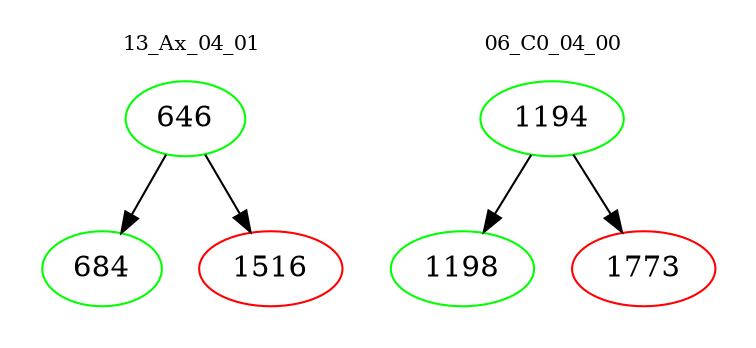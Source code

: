 digraph{
subgraph cluster_0 {
color = white
label = "13_Ax_04_01";
fontsize=10;
T0_646 [label="646", color="green"]
T0_646 -> T0_684 [color="black"]
T0_684 [label="684", color="green"]
T0_646 -> T0_1516 [color="black"]
T0_1516 [label="1516", color="red"]
}
subgraph cluster_1 {
color = white
label = "06_C0_04_00";
fontsize=10;
T1_1194 [label="1194", color="green"]
T1_1194 -> T1_1198 [color="black"]
T1_1198 [label="1198", color="green"]
T1_1194 -> T1_1773 [color="black"]
T1_1773 [label="1773", color="red"]
}
}

